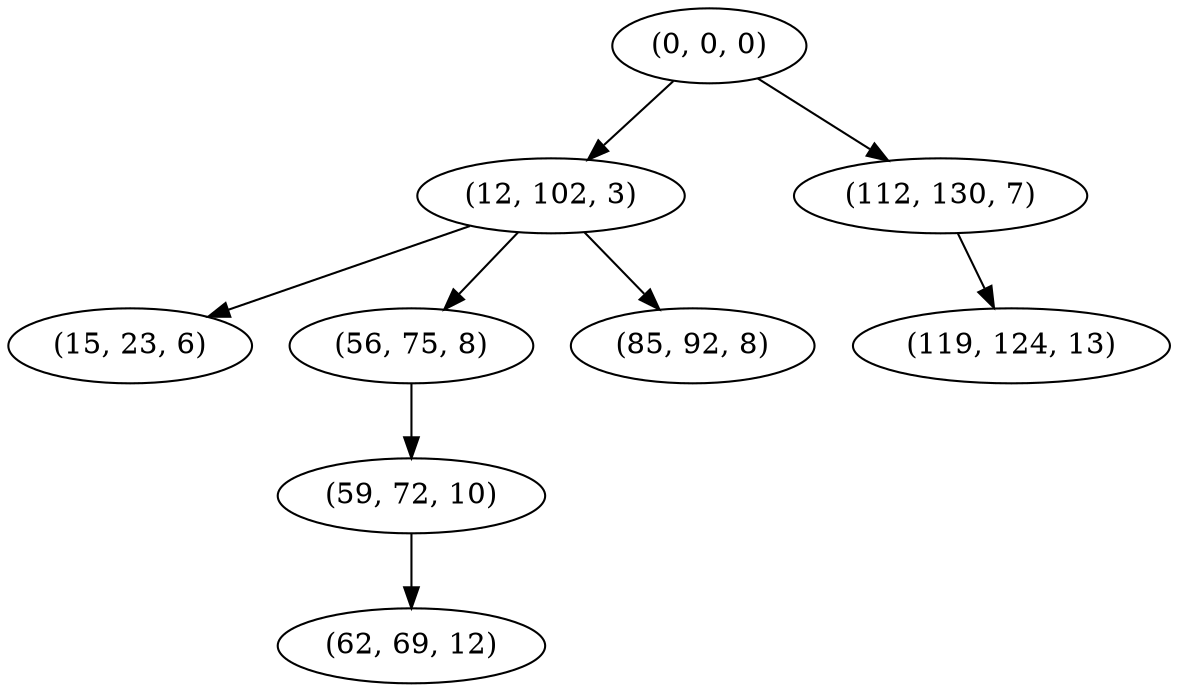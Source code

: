 digraph tree {
    "(0, 0, 0)";
    "(12, 102, 3)";
    "(15, 23, 6)";
    "(56, 75, 8)";
    "(59, 72, 10)";
    "(62, 69, 12)";
    "(85, 92, 8)";
    "(112, 130, 7)";
    "(119, 124, 13)";
    "(0, 0, 0)" -> "(12, 102, 3)";
    "(0, 0, 0)" -> "(112, 130, 7)";
    "(12, 102, 3)" -> "(15, 23, 6)";
    "(12, 102, 3)" -> "(56, 75, 8)";
    "(12, 102, 3)" -> "(85, 92, 8)";
    "(56, 75, 8)" -> "(59, 72, 10)";
    "(59, 72, 10)" -> "(62, 69, 12)";
    "(112, 130, 7)" -> "(119, 124, 13)";
}
